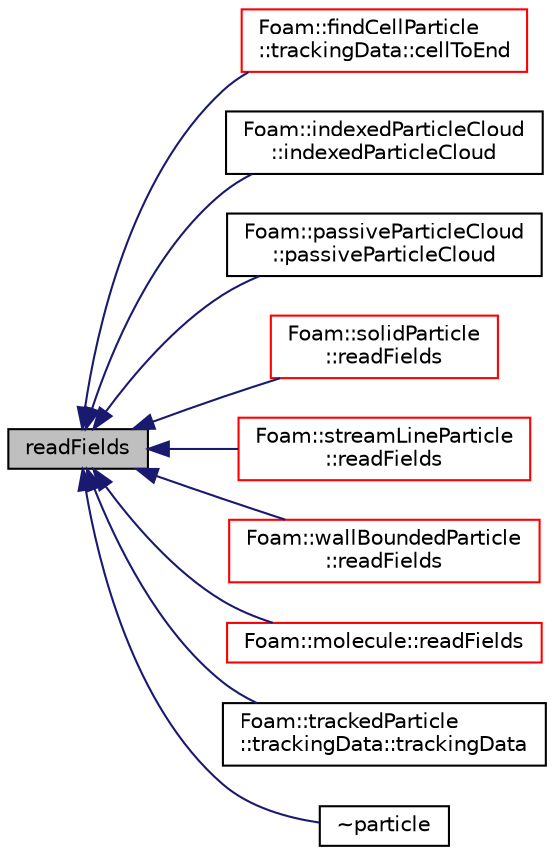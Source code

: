 digraph "readFields"
{
  bgcolor="transparent";
  edge [fontname="Helvetica",fontsize="10",labelfontname="Helvetica",labelfontsize="10"];
  node [fontname="Helvetica",fontsize="10",shape=record];
  rankdir="LR";
  Node1 [label="readFields",height=0.2,width=0.4,color="black", fillcolor="grey75", style="filled", fontcolor="black"];
  Node1 -> Node2 [dir="back",color="midnightblue",fontsize="10",style="solid",fontname="Helvetica"];
  Node2 [label="Foam::findCellParticle\l::trackingData::cellToEnd",height=0.2,width=0.4,color="red",URL="$a02723.html#aec966fde6f1bab647211479c8891273b"];
  Node1 -> Node3 [dir="back",color="midnightblue",fontsize="10",style="solid",fontname="Helvetica"];
  Node3 [label="Foam::indexedParticleCloud\l::indexedParticleCloud",height=0.2,width=0.4,color="black",URL="$a01071.html#a847b898b6b0653163d5f876a1cff7d52",tooltip="Construct given mesh. "];
  Node1 -> Node4 [dir="back",color="midnightblue",fontsize="10",style="solid",fontname="Helvetica"];
  Node4 [label="Foam::passiveParticleCloud\l::passiveParticleCloud",height=0.2,width=0.4,color="black",URL="$a01825.html#ae569cc2a2ef7b30e27a1f963bbbd95fc",tooltip="Construct given mesh. "];
  Node1 -> Node5 [dir="back",color="midnightblue",fontsize="10",style="solid",fontname="Helvetica"];
  Node5 [label="Foam::solidParticle\l::readFields",height=0.2,width=0.4,color="red",URL="$a02439.html#ac7cf0a4e59ebca835e0e428904eecb41"];
  Node1 -> Node6 [dir="back",color="midnightblue",fontsize="10",style="solid",fontname="Helvetica"];
  Node6 [label="Foam::streamLineParticle\l::readFields",height=0.2,width=0.4,color="red",URL="$a02527.html#a6dcd4895ca674d477a9117e63ea82691",tooltip="Read. "];
  Node1 -> Node7 [dir="back",color="midnightblue",fontsize="10",style="solid",fontname="Helvetica"];
  Node7 [label="Foam::wallBoundedParticle\l::readFields",height=0.2,width=0.4,color="red",URL="$a02924.html#aeb3ed2213b2b23bf4544856579583441",tooltip="Read. "];
  Node1 -> Node8 [dir="back",color="midnightblue",fontsize="10",style="solid",fontname="Helvetica"];
  Node8 [label="Foam::molecule::readFields",height=0.2,width=0.4,color="red",URL="$a01554.html#acb3924c097c11bf0acea90e570b814d0"];
  Node1 -> Node9 [dir="back",color="midnightblue",fontsize="10",style="solid",fontname="Helvetica"];
  Node9 [label="Foam::trackedParticle\l::trackingData::trackingData",height=0.2,width=0.4,color="black",URL="$a02733.html#a780b49efb48ccac07001fd12fa1d3d1d"];
  Node1 -> Node10 [dir="back",color="midnightblue",fontsize="10",style="solid",fontname="Helvetica"];
  Node10 [label="~particle",height=0.2,width=0.4,color="black",URL="$a01813.html#a21cc76910d09c0550f6ce9f2ed3b2f52",tooltip="Destructor. "];
}
